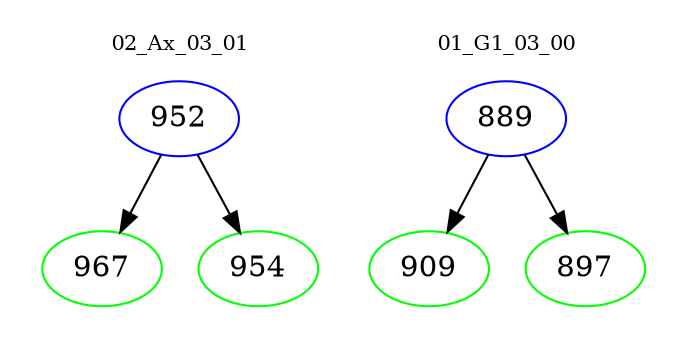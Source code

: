 digraph{
subgraph cluster_0 {
color = white
label = "02_Ax_03_01";
fontsize=10;
T0_952 [label="952", color="blue"]
T0_952 -> T0_967 [color="black"]
T0_967 [label="967", color="green"]
T0_952 -> T0_954 [color="black"]
T0_954 [label="954", color="green"]
}
subgraph cluster_1 {
color = white
label = "01_G1_03_00";
fontsize=10;
T1_889 [label="889", color="blue"]
T1_889 -> T1_909 [color="black"]
T1_909 [label="909", color="green"]
T1_889 -> T1_897 [color="black"]
T1_897 [label="897", color="green"]
}
}
